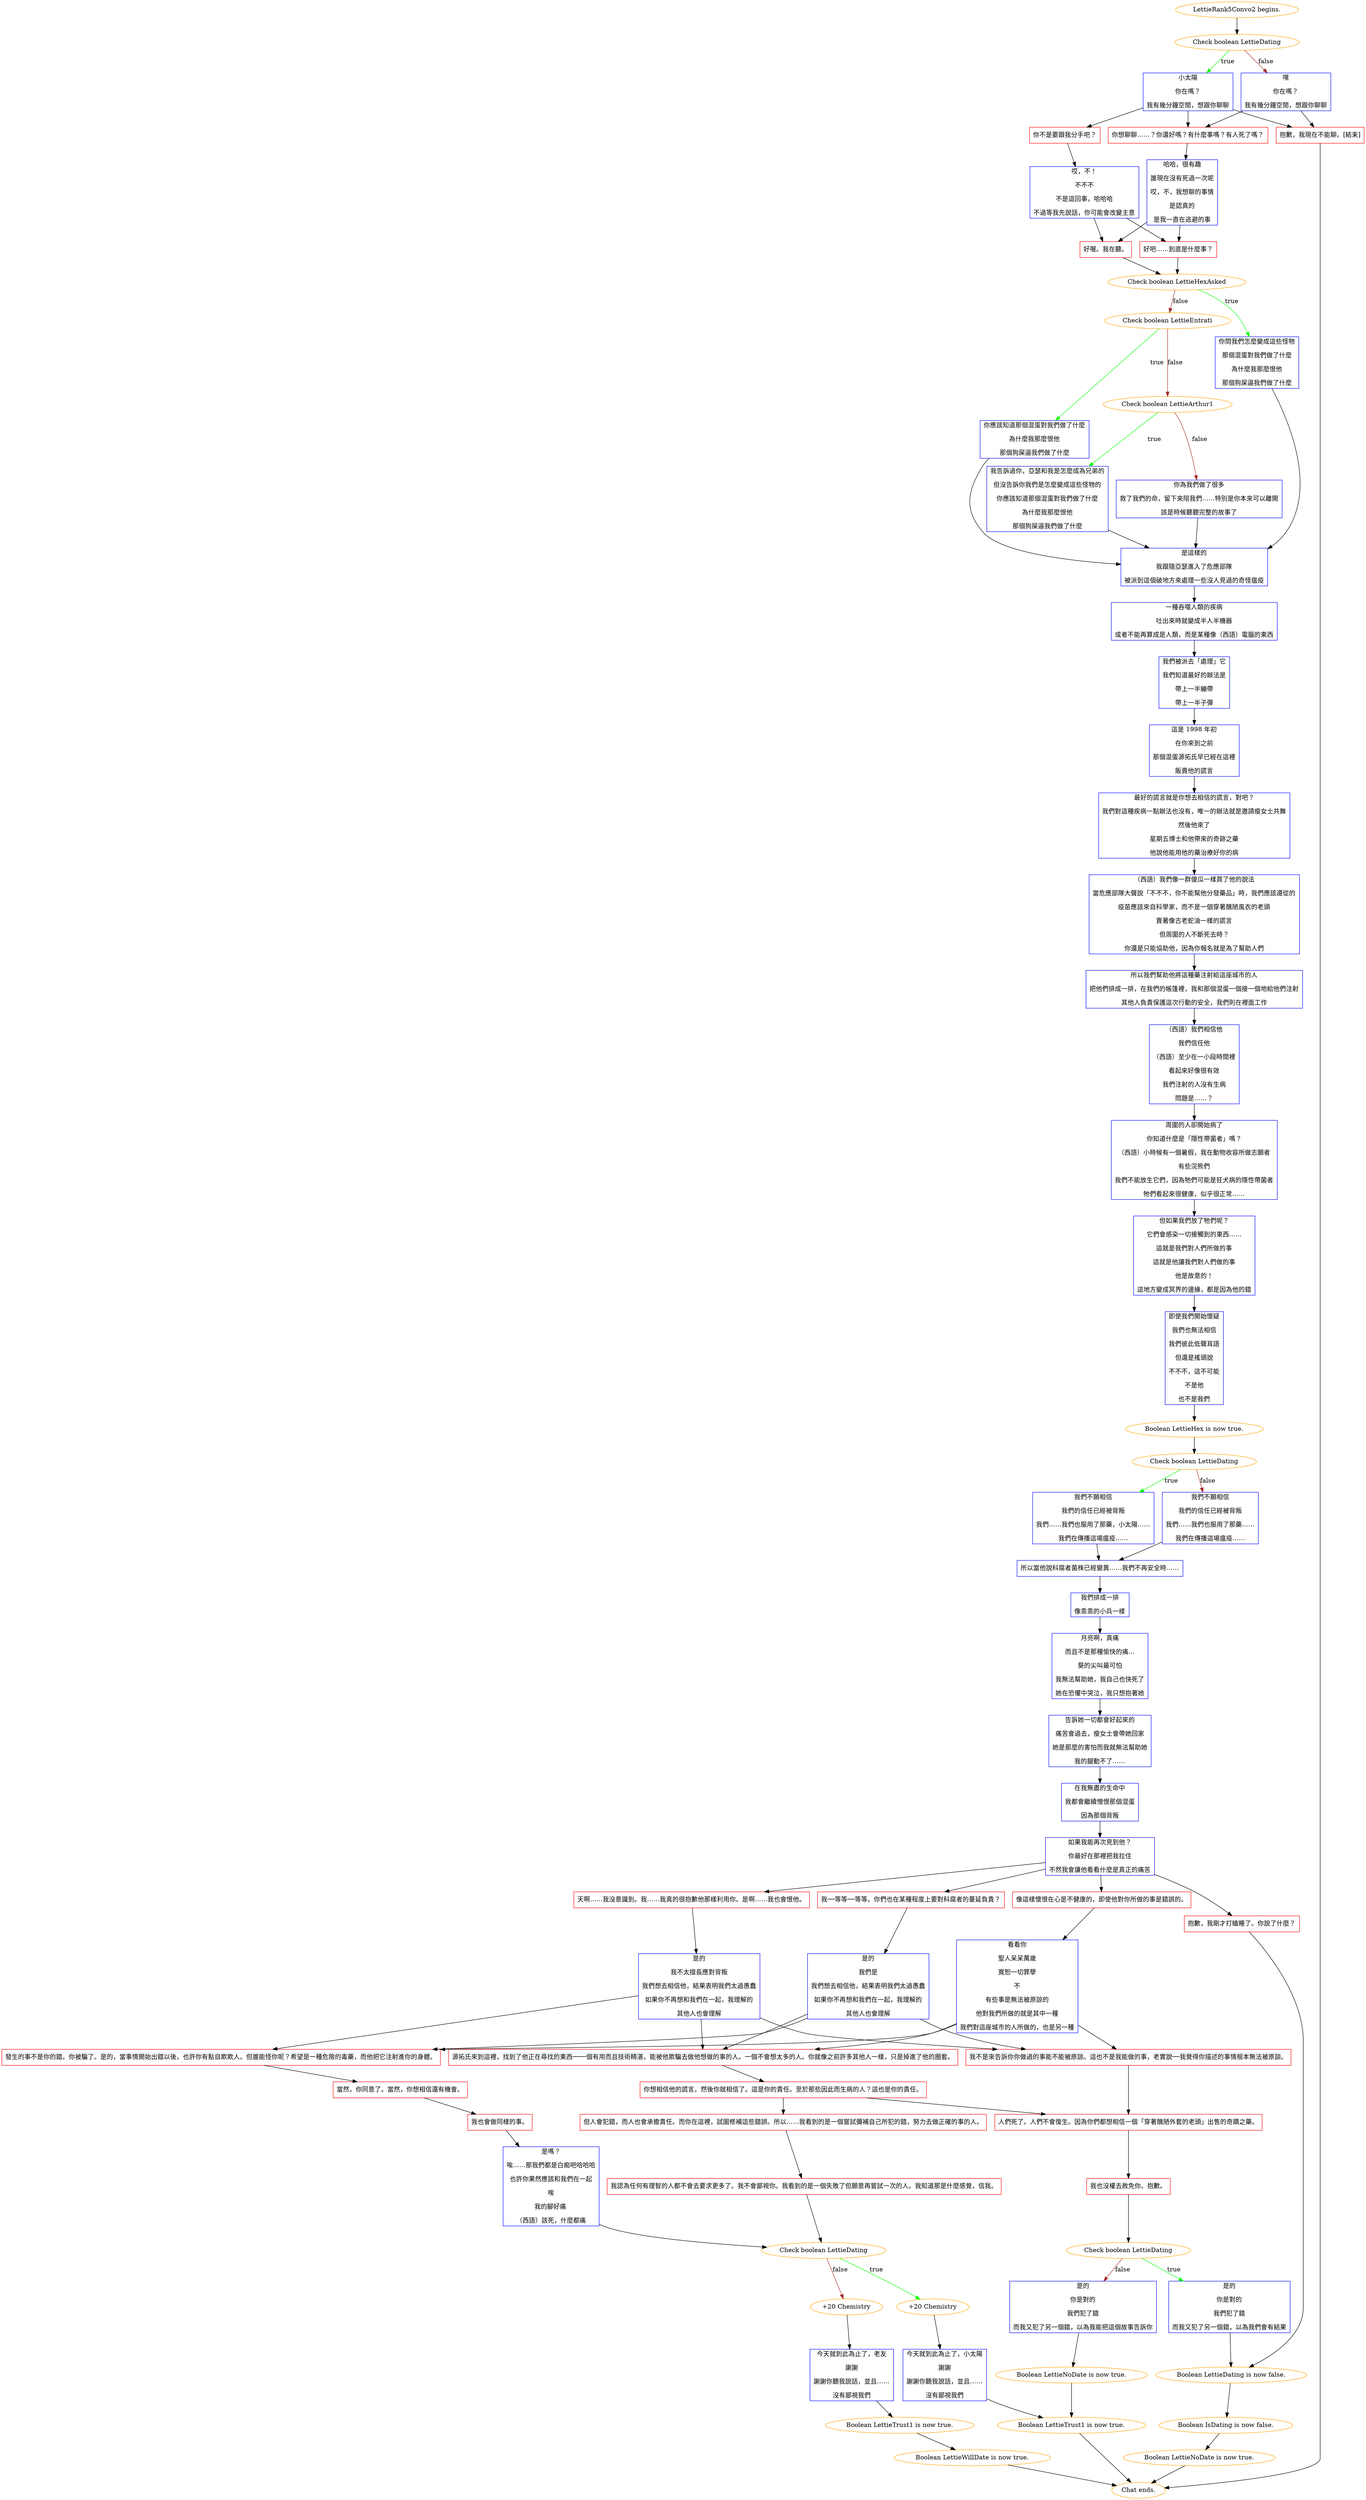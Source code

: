 digraph {
	"LettieRank5Convo2 begins." [color=orange];
		"LettieRank5Convo2 begins." -> j3526029970;
	j3526029970 [label="Check boolean LettieDating",color=orange];
		j3526029970 -> j2746656425 [label=true,color=green];
		j3526029970 -> j2326142289 [label=false,color=brown];
	j2746656425 [label="小太陽
你在嗎？
我有幾分鐘空閒，想跟你聊聊",shape=box,color=blue];
		j2746656425 -> j1746738589;
		j2746656425 -> j1789289689;
		j2746656425 -> j1954761008;
	j2326142289 [label="嘿
你在嗎？
我有幾分鐘空閒，想跟你聊聊",shape=box,color=blue];
		j2326142289 -> j1789289689;
		j2326142289 -> j1954761008;
	j1746738589 [label="你不是要跟我分手吧？",shape=box,color=red];
		j1746738589 -> j3143159620;
	j1789289689 [label="你想聊聊……？你還好嗎？有什麼事嗎？有人死了嗎？",shape=box,color=red];
		j1789289689 -> j288331562;
	j1954761008 [label="抱歉，我現在不能聊。[結束]",shape=box,color=red];
		j1954761008 -> "Chat ends.";
	j3143159620 [label="哎，不！
不不不
不是這回事，哈哈哈
不過等我先說話，你可能會改變主意",shape=box,color=blue];
		j3143159620 -> j3078901994;
		j3143159620 -> j3275121752;
	j288331562 [label="哈哈，很有趣
誰現在沒有死過一次呢
哎，不，我想聊的事情
是認真的
是我一直在逃避的事",shape=box,color=blue];
		j288331562 -> j3275121752;
		j288331562 -> j3078901994;
	"Chat ends." [color=orange];
	j3078901994 [label="好吧……到底是什麼事？",shape=box,color=red];
		j3078901994 -> j2818670173;
	j3275121752 [label="好喔。我在聽。",shape=box,color=red];
		j3275121752 -> j2818670173;
	j2818670173 [label="Check boolean LettieHexAsked",color=orange];
		j2818670173 -> j4016538403 [label=true,color=green];
		j2818670173 -> j3172424732 [label=false,color=brown];
	j4016538403 [label="你問我們怎麼變成這些怪物
那個混蛋對我們做了什麼
為什麼我那麼恨他
那個狗屎逼我們做了什麼",shape=box,color=blue];
		j4016538403 -> j3902471577;
	j3172424732 [label="Check boolean LettieEntrati",color=orange];
		j3172424732 -> j3989640035 [label=true,color=green];
		j3172424732 -> j3038561522 [label=false,color=brown];
	j3902471577 [label="是這樣的
我跟隨亞瑟進入了危應部隊
被派到這個破地方來處理一些沒人見過的奇怪瘟疫",shape=box,color=blue];
		j3902471577 -> j2342274930;
	j3989640035 [label="你應該知道那個混蛋對我們做了什麼
為什麼我那麼恨他
那個狗屎逼我們做了什麼",shape=box,color=blue];
		j3989640035 -> j3902471577;
	j3038561522 [label="Check boolean LettieArthur1",color=orange];
		j3038561522 -> j90113351 [label=true,color=green];
		j3038561522 -> j3767665476 [label=false,color=brown];
	j2342274930 [label="一種吞噬人類的疾病
吐出來時就變成半人半機器
或者不能再算成是人類，而是某種像（西語）電腦的東西",shape=box,color=blue];
		j2342274930 -> j3122301395;
	j90113351 [label="我告訴過你，亞瑟和我是怎麼成為兄弟的
但沒告訴你我們是怎麼變成這些怪物的
你應該知道那個混蛋對我們做了什麼
為什麼我那麼恨他
那個狗屎逼我們做了什麼",shape=box,color=blue];
		j90113351 -> j3902471577;
	j3767665476 [label="你為我們做了很多
救了我們的命，留下來陪我們……特別是你本來可以離開
該是時候聽聽完整的故事了",shape=box,color=blue];
		j3767665476 -> j3902471577;
	j3122301395 [label="我們被派去「處理」它
我們知道最好的辦法是
帶上一半繃帶
帶上一半子彈",shape=box,color=blue];
		j3122301395 -> j1002641734;
	j1002641734 [label="這是 1998 年初
在你來到之前
那個混蛋源拓氏早已經在這裡
販賣他的謊言",shape=box,color=blue];
		j1002641734 -> j2656917326;
	j2656917326 [label="最好的謊言就是你想去相信的謊言，對吧？
我們對這種疾病一點辦法也沒有，唯一的辦法就是邀請瘦女士共舞
然後他來了
星期五博士和他帶來的奇跡之藥
他說他能用他的藥治療好你的病",shape=box,color=blue];
		j2656917326 -> j3233391913;
	j3233391913 [label="（西語）我們像一群傻瓜一樣買了他的說法
當危應部隊大聲說「不不不，你不能幫他分發藥品」時，我們應該遵從的
疫苗應該來自科學家，而不是一個穿著醜陋風衣的老頭
賣著像古老蛇油一樣的謊言
但周圍的人不斷死去時？
你還是只能協助他，因為你報名就是為了幫助人們",shape=box,color=blue];
		j3233391913 -> j557368140;
	j557368140 [label="所以我們幫助他將這種藥注射給這座城市的人
把他們排成一排，在我們的帳篷裡，我和那個混蛋一個接一個地給他們注射
其他人負責保護這次行動的安全，我們則在裡面工作",shape=box,color=blue];
		j557368140 -> j2497209957;
	j2497209957 [label="（西語）我們相信他
我們信任他
（西語）至少在一小段時間裡
看起來好像很有效
我們注射的人沒有生病
問題是……？",shape=box,color=blue];
		j2497209957 -> j2160792959;
	j2160792959 [label="周圍的人卻開始病了
你知道什麼是「隱性帶菌者」嗎？
（西語）小時候有一個暑假，我在動物收容所做志願者
有些浣熊們
我們不能放生它們，因為牠們可能是狂犬病的隱性帶菌者
牠們看起來很健康，似乎很正常……",shape=box,color=blue];
		j2160792959 -> j2632887135;
	j2632887135 [label="但如果我們放了牠們呢？
它們會感染一切接觸到的東西……
這就是我們對人們所做的事
這就是他讓我們對人們做的事
他是故意的！
這地方變成冥界的邊緣，都是因為他的錯",shape=box,color=blue];
		j2632887135 -> j1073408262;
	j1073408262 [label="即使我們開始懷疑
我們也無法相信
我們彼此低聲耳語
但還是搖頭說
不不不，這不可能
不是他
也不是我們",shape=box,color=blue];
		j1073408262 -> j1382766468;
	j1382766468 [label="Boolean LettieHex is now true.",color=orange];
		j1382766468 -> j86733959;
	j86733959 [label="Check boolean LettieDating",color=orange];
		j86733959 -> j4098826862 [label=true,color=green];
		j86733959 -> j1246094945 [label=false,color=brown];
	j4098826862 [label="我們不願相信
我們的信任已經被背叛
我們……我們也服用了那藥，小太陽……
我們在傳播這場瘟疫……",shape=box,color=blue];
		j4098826862 -> j4217503453;
	j1246094945 [label="我們不願相信
我們的信任已經被背叛
我們……我們也服用了那藥……
我們在傳播這場瘟疫……",shape=box,color=blue];
		j1246094945 -> j4217503453;
	j4217503453 [label="所以當他說科腐者菌株已經變異……我們不再安全時……",shape=box,color=blue];
		j4217503453 -> j4055963446;
	j4055963446 [label="我們排成一排
像乖乖的小兵一樣",shape=box,color=blue];
		j4055963446 -> j2977000468;
	j2977000468 [label="月亮啊，真痛
而且不是那種愉快的痛...
葵的尖叫最可怕
我無法幫助她，我自己也快死了
她在恐懼中哭泣，我只想抱著她",shape=box,color=blue];
		j2977000468 -> j3471493359;
	j3471493359 [label="告訴她一切都會好起來的
痛苦會過去，瘦女士會帶她回家
她是那麼的害怕而我就無法幫助她
我的腿動不了……",shape=box,color=blue];
		j3471493359 -> j4179576145;
	j4179576145 [label="在我無盡的生命中
我都會繼續憎恨那個混蛋
因為那個背叛",shape=box,color=blue];
		j4179576145 -> j2974112054;
	j2974112054 [label="如果我能再次見到他？
你最好在那裡把我拉住
不然我會讓他看看什麼是真正的痛苦",shape=box,color=blue];
		j2974112054 -> j2270507563;
		j2974112054 -> j3463212579;
		j2974112054 -> j2939116092;
		j2974112054 -> j3032662261;
	j2270507563 [label="像這樣懷恨在心是不健康的，即使他對你所做的事是錯誤的。",shape=box,color=red];
		j2270507563 -> j2731856368;
	j3463212579 [label="天啊……我沒意識到。我……我真的很抱歉他那樣利用你。是啊……我也會恨他。",shape=box,color=red];
		j3463212579 -> j791518547;
	j2939116092 [label="我──等等──等等。你們也在某種程度上要對科腐者的蔓延負責？",shape=box,color=red];
		j2939116092 -> j962754784;
	j3032662261 [label="抱歉，我剛才打瞌睡了。你說了什麼？",shape=box,color=red];
		j3032662261 -> j2548450594;
	j2731856368 [label="看看你
聖人呆呆萬歲
寬恕一切罪孽
不
有些事是無法被原諒的
他對我們所做的就是其中一種
我們對這座城市的人所做的，也是另一種",shape=box,color=blue];
		j2731856368 -> j535861991;
		j2731856368 -> j244700255;
		j2731856368 -> j1925478116;
	j791518547 [label="是的
我不太擅長應對背叛
我們想去相信他，結果表明我們太過愚蠢
如果你不再想和我們在一起，我理解的
其他人也會理解",shape=box,color=blue];
		j791518547 -> j535861991;
		j791518547 -> j244700255;
		j791518547 -> j1925478116;
	j962754784 [label="是的
我們是
我們想去相信他，結果表明我們太過愚蠢
如果你不再想和我們在一起，我理解的
其他人也會理解",shape=box,color=blue];
		j962754784 -> j535861991;
		j962754784 -> j244700255;
		j962754784 -> j1925478116;
	j2548450594 [label="Boolean LettieDating is now false.",color=orange];
		j2548450594 -> j4086907321;
	j535861991 [label="我不是來告訴你你做過的事能不能被原諒。這也不是我能做的事，老實說──我覺得你描述的事情根本無法被原諒。",shape=box,color=red];
		j535861991 -> j3070831967;
	j244700255 [label="源拓氏來到這裡，找到了他正在尋找的東西──一個有用而且技術精湛，能被他欺騙去做他想做的事的人。一個不會想太多的人。你就像之前許多其他人一樣，只是掉進了他的圈套。",shape=box,color=red];
		j244700255 -> j2262147248;
	j1925478116 [label="發生的事不是你的錯。你被騙了。是的，當事情開始出錯以後，也許你有點自欺欺人。但誰能怪你呢？希望是一種危險的毒藥，而他把它注射進你的身體。",shape=box,color=red];
		j1925478116 -> j374001252;
	j4086907321 [label="Boolean IsDating is now false.",color=orange];
		j4086907321 -> j2703113057;
	j3070831967 [label="人們死了。人們不會復生。因為你們都想相信一個「穿著醜陋外套的老頭」出售的奇蹟之藥。",shape=box,color=red];
		j3070831967 -> j2623830690;
	j2262147248 [label="你想相信他的謊言。然後你就相信了。這是你的責任。至於那些因此而生病的人？這也是你的責任。",shape=box,color=red];
		j2262147248 -> j3070831967;
		j2262147248 -> j1719383491;
	j374001252 [label="當然，你同意了。當然，你想相信還有機會。",shape=box,color=red];
		j374001252 -> j705825473;
	j2703113057 [label="Boolean LettieNoDate is now true.",color=orange];
		j2703113057 -> "Chat ends.";
	j2623830690 [label="我也沒權去赦免你。抱歉。",shape=box,color=red];
		j2623830690 -> j44039935;
	j1719383491 [label="但人會犯錯，而人也會承擔責任。而你在這裡，試圖修補這些錯誤。所以……我看到的是一個嘗試彌補自己所犯的錯，努力去做正確的事的人。",shape=box,color=red];
		j1719383491 -> j1185176476;
	j705825473 [label="我也會做同樣的事。",shape=box,color=red];
		j705825473 -> j4027642926;
	j44039935 [label="Check boolean LettieDating",color=orange];
		j44039935 -> j3018914024 [label=true,color=green];
		j44039935 -> j2928174119 [label=false,color=brown];
	j1185176476 [label="我認為任何有理智的人都不會去要求更多了。我不會鄙視你。我看到的是一個失敗了但願意再嘗試一次的人。我知道那是什麼感覺，信我。",shape=box,color=red];
		j1185176476 -> j1927512488;
	j4027642926 [label="是嗎？
唉……那我們都是白痴吧哈哈哈
也許你果然應該和我們在一起
唉
我的腳好痛 
（西語）該死，什麼都痛",shape=box,color=blue];
		j4027642926 -> j1927512488;
	j3018914024 [label="是的
你是對的
我們犯了錯
而我又犯了另一個錯，以為我們會有結果",shape=box,color=blue];
		j3018914024 -> j2548450594;
	j2928174119 [label="是的
你是對的
我們犯了錯
而我又犯了另一個錯，以為我能把這個故事告訴你",shape=box,color=blue];
		j2928174119 -> j193369797;
	j1927512488 [label="Check boolean LettieDating",color=orange];
		j1927512488 -> j1150130476 [label=true,color=green];
		j1927512488 -> j1681966840 [label=false,color=brown];
	j193369797 [label="Boolean LettieNoDate is now true.",color=orange];
		j193369797 -> j2643525984;
	j1150130476 [label="+20 Chemistry",color=orange];
		j1150130476 -> j1402909272;
	j1681966840 [label="+20 Chemistry",color=orange];
		j1681966840 -> j960533621;
	j2643525984 [label="Boolean LettieTrust1 is now true.",color=orange];
		j2643525984 -> "Chat ends.";
	j1402909272 [label="今天就到此為止了，小太陽
謝謝
謝謝你聽我說話，並且……
沒有鄙視我們",shape=box,color=blue];
		j1402909272 -> j2643525984;
	j960533621 [label="今天就到此為止了，老友
謝謝
謝謝你聽我說話，並且……
沒有鄙視我們",shape=box,color=blue];
		j960533621 -> j4291310321;
	j4291310321 [label="Boolean LettieTrust1 is now true.",color=orange];
		j4291310321 -> j2129367046;
	j2129367046 [label="Boolean LettieWillDate is now true.",color=orange];
		j2129367046 -> "Chat ends.";
}